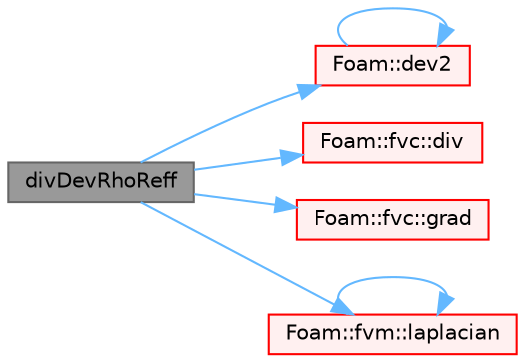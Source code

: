digraph "divDevRhoReff"
{
 // LATEX_PDF_SIZE
  bgcolor="transparent";
  edge [fontname=Helvetica,fontsize=10,labelfontname=Helvetica,labelfontsize=10];
  node [fontname=Helvetica,fontsize=10,shape=box,height=0.2,width=0.4];
  rankdir="LR";
  Node1 [id="Node000001",label="divDevRhoReff",height=0.2,width=0.4,color="gray40", fillcolor="grey60", style="filled", fontcolor="black",tooltip=" "];
  Node1 -> Node2 [id="edge1_Node000001_Node000002",color="steelblue1",style="solid",tooltip=" "];
  Node2 [id="Node000002",label="Foam::dev2",height=0.2,width=0.4,color="red", fillcolor="#FFF0F0", style="filled",URL="$namespaceFoam.html#a01b360e0d7ad7b43a8037fc09929e96f",tooltip=" "];
  Node2 -> Node2 [id="edge2_Node000002_Node000002",color="steelblue1",style="solid",tooltip=" "];
  Node1 -> Node6 [id="edge3_Node000001_Node000006",color="steelblue1",style="solid",tooltip=" "];
  Node6 [id="Node000006",label="Foam::fvc::div",height=0.2,width=0.4,color="red", fillcolor="#FFF0F0", style="filled",URL="$namespaceFoam_1_1fvc.html#a585533948ad80abfe589d920c641f251",tooltip=" "];
  Node1 -> Node8 [id="edge4_Node000001_Node000008",color="steelblue1",style="solid",tooltip=" "];
  Node8 [id="Node000008",label="Foam::fvc::grad",height=0.2,width=0.4,color="red", fillcolor="#FFF0F0", style="filled",URL="$namespaceFoam_1_1fvc.html#a094a9cf8cbcd7511778abc82036c8a4b",tooltip=" "];
  Node1 -> Node11 [id="edge5_Node000001_Node000011",color="steelblue1",style="solid",tooltip=" "];
  Node11 [id="Node000011",label="Foam::fvm::laplacian",height=0.2,width=0.4,color="red", fillcolor="#FFF0F0", style="filled",URL="$namespaceFoam_1_1fvm.html#a05679b154654e47e9f1e2fbd2bc0bae0",tooltip=" "];
  Node11 -> Node11 [id="edge6_Node000011_Node000011",color="steelblue1",style="solid",tooltip=" "];
}
